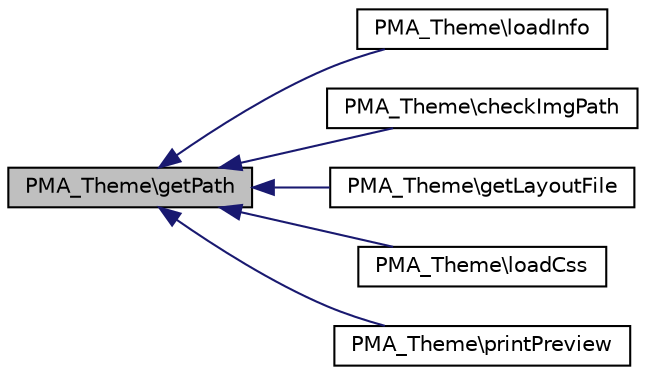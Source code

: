 digraph G
{
  edge [fontname="Helvetica",fontsize="10",labelfontname="Helvetica",labelfontsize="10"];
  node [fontname="Helvetica",fontsize="10",shape=record];
  rankdir="LR";
  Node1 [label="PMA_Theme\\getPath",height=0.2,width=0.4,color="black", fillcolor="grey75", style="filled" fontcolor="black"];
  Node1 -> Node2 [dir="back",color="midnightblue",fontsize="10",style="solid",fontname="Helvetica"];
  Node2 [label="PMA_Theme\\loadInfo",height=0.2,width=0.4,color="black", fillcolor="white", style="filled",URL="$classPMA__Theme.html#aab83cc073addb98616e2ab5cfb9df52c",tooltip="public"];
  Node1 -> Node3 [dir="back",color="midnightblue",fontsize="10",style="solid",fontname="Helvetica"];
  Node3 [label="PMA_Theme\\checkImgPath",height=0.2,width=0.4,color="black", fillcolor="white", style="filled",URL="$classPMA__Theme.html#af6194fd518840c8d9c22c102a18dd7a4",tooltip="checks image path for existance - if not found use img from original theme"];
  Node1 -> Node4 [dir="back",color="midnightblue",fontsize="10",style="solid",fontname="Helvetica"];
  Node4 [label="PMA_Theme\\getLayoutFile",height=0.2,width=0.4,color="black", fillcolor="white", style="filled",URL="$classPMA__Theme.html#a14aa97af0c3a05961826edeb750ef168",tooltip="returns layout file"];
  Node1 -> Node5 [dir="back",color="midnightblue",fontsize="10",style="solid",fontname="Helvetica"];
  Node5 [label="PMA_Theme\\loadCss",height=0.2,width=0.4,color="black", fillcolor="white", style="filled",URL="$classPMA__Theme.html#a8af7259176742ba11d2af5129ab2f0a9",tooltip="load css (send to stdout, normally the browser)"];
  Node1 -> Node6 [dir="back",color="midnightblue",fontsize="10",style="solid",fontname="Helvetica"];
  Node6 [label="PMA_Theme\\printPreview",height=0.2,width=0.4,color="black", fillcolor="white", style="filled",URL="$classPMA__Theme.html#a1ae599674e4c3e587ff79af19ced2c67",tooltip="prints out the preview for this theme"];
}
